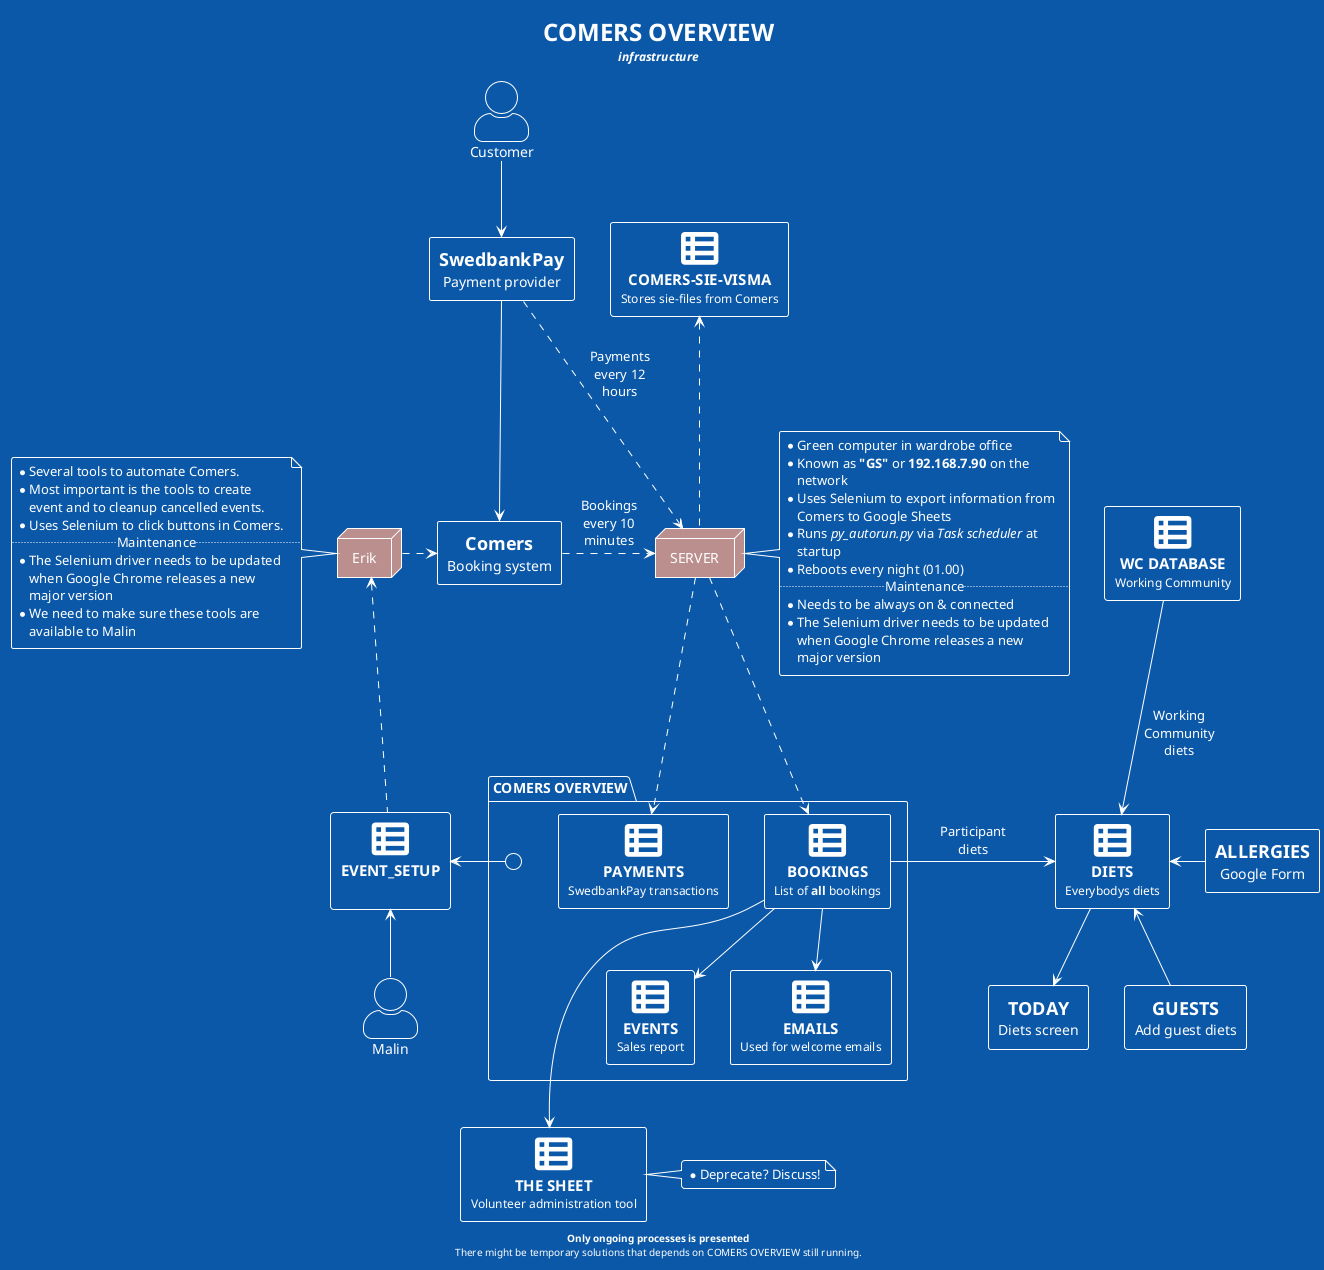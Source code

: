 @startuml

!theme amiga
skinparam handWritten false
skinparam actorStyle awesome
skinparam roundCorner 5
skinparam maxMessageSize 100
skinparam wrapWidth 270
' skinparam defaultTextAlignment center

<style>
rectangle {
  HorizontalAlignment center
}
node {
  backgroundColor RosyBrown
  borderColor orange
}
</style>
title ==COMERS OVERVIEW\n<size:12>//infrastructure//</size>
footer **Only ongoing processes is presented**\nThere might be temporary solutions that depends on COMERS OVERVIEW still running.

' Functions
!unquoted procedure $Sheet($alias, $title, $description="")
  rectangle $alias [
  <&spreadsheet{scale=4}>
  ===$title
  <size:12>$description</size>
]
!endprocedure

' Objects
package "COMERS OVERVIEW" {
  $Sheet(BOOKINGS, BOOKINGS,List of **all** bookings)
  $Sheet(EVENTS, EVENTS,Sales report)
  $Sheet(EMAILS, EMAILS,Used for welcome emails)
  $Sheet(PAYMENTS, PAYMENTS,SwedbankPay transactions)
  interface " " as LINK
}
$Sheet(SETUP,EVENT_SETUP,"")
rectangle "=Comers\nBooking system" as COMERS
rectangle "=SwedbankPay\nPayment provider" as SWEDBANKPAY
rectangle "=ALLERGIES\nGoogle Form" as ALLERGIES
rectangle "=TODAY\nDiets screen" as TODAY
rectangle "=GUESTS\nAdd guest diets" as GUESTS
node SERVER
note right
*Green computer in wardrobe office
*Known as **"GS"** or **192.168.7.90** on the network
*Uses Selenium to export information from Comers to Google Sheets
*Runs //py_autorun.py// via //Task scheduler// at startup
*Reboots every night (01.00)
..Maintenance..
*Needs to be always on & connected
*The Selenium driver needs to be updated when Google Chrome releases a new major version
end note
$Sheet(DIETS,DIETS,Everybodys diets)
$Sheet(SIE,COMERS-SIE-VISMA,"Stores sie-files from Comers")
$Sheet(WCD,WC DATABASE,Working Community)
$Sheet(THESHEET,THE SHEET,Volunteer administration tool)
note right
  * Deprecate? Discuss!
end note
actor "Customer" as CUSTOMER
actor "Malin" as MALIN
node "Erik" as ERIK
note left
*Several tools to automate Comers.
*Most important is the tools to create event and to cleanup cancelled events. 
*Uses Selenium to click buttons in Comers.
..Maintenance..
*The Selenium driver needs to be updated when Google Chrome releases a new major version
*We need to make sure these tools are available to Malin
end note

' Links
CUSTOMER -down-> SWEDBANKPAY
SWEDBANKPAY -down-> COMERS
COMERS -.right.> SERVER: Bookings\nevery 10\nminutes
SWEDBANKPAY -.right.> SERVER: Payments\nevery 12\nhours
SERVER .down.> BOOKINGS
SERVER .> PAYMENTS
SERVER .up.> SIE
BOOKINGS -down-> EVENTS
BOOKINGS -down-> EMAILS
BOOKINGS -right-> DIETS: Participant\ndiets
WCD -down-> DIETS: Working\nCommunity\ndiets
ALLERGIES -left-> DIETS
TODAY <-up- DIETS
GUESTS -up-> DIETS
LINK -> SETUP
MALIN -up-> SETUP
SETUP .up.> ERIK
ERIK .> COMERS
BOOKINGS -down--> THESHEET



@enduml
